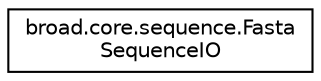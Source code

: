 digraph "Graphical Class Hierarchy"
{
  edge [fontname="Helvetica",fontsize="10",labelfontname="Helvetica",labelfontsize="10"];
  node [fontname="Helvetica",fontsize="10",shape=record];
  rankdir="LR";
  Node1 [label="broad.core.sequence.Fasta\lSequenceIO",height=0.2,width=0.4,color="black", fillcolor="white", style="filled",URL="$classbroad_1_1core_1_1sequence_1_1_fasta_sequence_i_o.html"];
}
